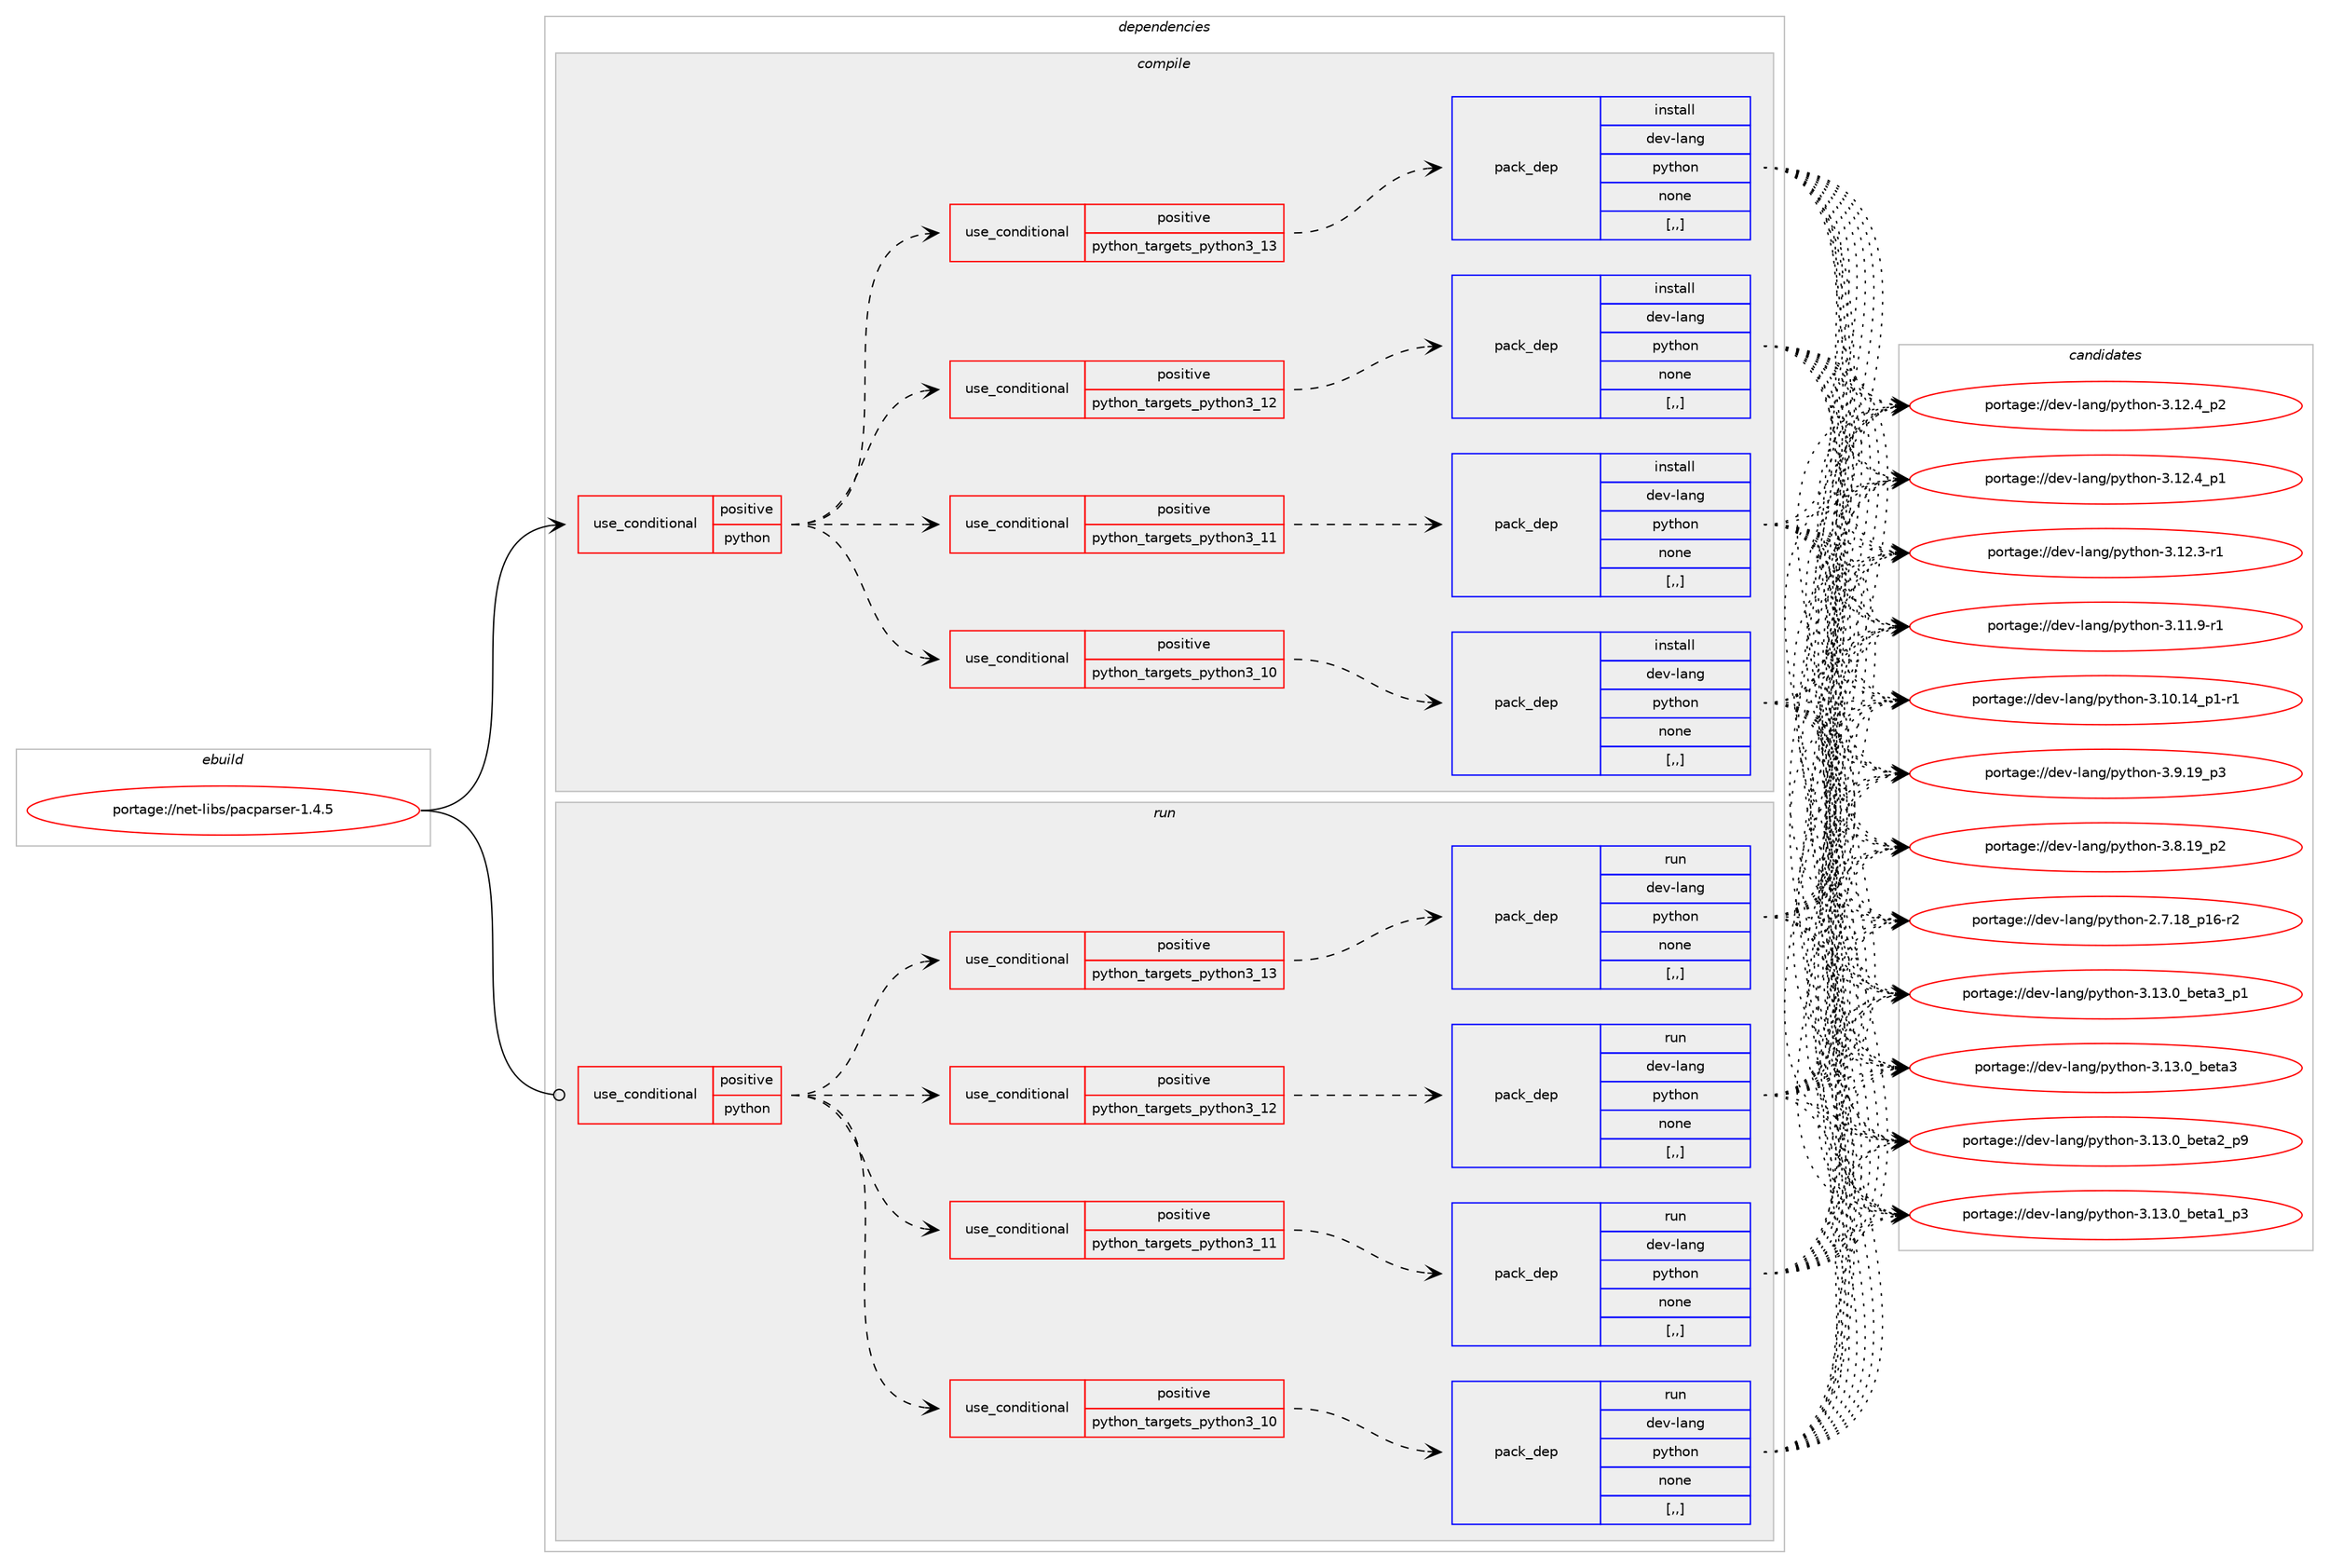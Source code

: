 digraph prolog {

# *************
# Graph options
# *************

newrank=true;
concentrate=true;
compound=true;
graph [rankdir=LR,fontname=Helvetica,fontsize=10,ranksep=1.5];#, ranksep=2.5, nodesep=0.2];
edge  [arrowhead=vee];
node  [fontname=Helvetica,fontsize=10];

# **********
# The ebuild
# **********

subgraph cluster_leftcol {
color=gray;
label=<<i>ebuild</i>>;
id [label="portage://net-libs/pacparser-1.4.5", color=red, width=4, href="../net-libs/pacparser-1.4.5.svg"];
}

# ****************
# The dependencies
# ****************

subgraph cluster_midcol {
color=gray;
label=<<i>dependencies</i>>;
subgraph cluster_compile {
fillcolor="#eeeeee";
style=filled;
label=<<i>compile</i>>;
subgraph cond93966 {
dependency359898 [label=<<TABLE BORDER="0" CELLBORDER="1" CELLSPACING="0" CELLPADDING="4"><TR><TD ROWSPAN="3" CELLPADDING="10">use_conditional</TD></TR><TR><TD>positive</TD></TR><TR><TD>python</TD></TR></TABLE>>, shape=none, color=red];
subgraph cond93967 {
dependency359899 [label=<<TABLE BORDER="0" CELLBORDER="1" CELLSPACING="0" CELLPADDING="4"><TR><TD ROWSPAN="3" CELLPADDING="10">use_conditional</TD></TR><TR><TD>positive</TD></TR><TR><TD>python_targets_python3_10</TD></TR></TABLE>>, shape=none, color=red];
subgraph pack263257 {
dependency359900 [label=<<TABLE BORDER="0" CELLBORDER="1" CELLSPACING="0" CELLPADDING="4" WIDTH="220"><TR><TD ROWSPAN="6" CELLPADDING="30">pack_dep</TD></TR><TR><TD WIDTH="110">install</TD></TR><TR><TD>dev-lang</TD></TR><TR><TD>python</TD></TR><TR><TD>none</TD></TR><TR><TD>[,,]</TD></TR></TABLE>>, shape=none, color=blue];
}
dependency359899:e -> dependency359900:w [weight=20,style="dashed",arrowhead="vee"];
}
dependency359898:e -> dependency359899:w [weight=20,style="dashed",arrowhead="vee"];
subgraph cond93968 {
dependency359901 [label=<<TABLE BORDER="0" CELLBORDER="1" CELLSPACING="0" CELLPADDING="4"><TR><TD ROWSPAN="3" CELLPADDING="10">use_conditional</TD></TR><TR><TD>positive</TD></TR><TR><TD>python_targets_python3_11</TD></TR></TABLE>>, shape=none, color=red];
subgraph pack263258 {
dependency359902 [label=<<TABLE BORDER="0" CELLBORDER="1" CELLSPACING="0" CELLPADDING="4" WIDTH="220"><TR><TD ROWSPAN="6" CELLPADDING="30">pack_dep</TD></TR><TR><TD WIDTH="110">install</TD></TR><TR><TD>dev-lang</TD></TR><TR><TD>python</TD></TR><TR><TD>none</TD></TR><TR><TD>[,,]</TD></TR></TABLE>>, shape=none, color=blue];
}
dependency359901:e -> dependency359902:w [weight=20,style="dashed",arrowhead="vee"];
}
dependency359898:e -> dependency359901:w [weight=20,style="dashed",arrowhead="vee"];
subgraph cond93969 {
dependency359903 [label=<<TABLE BORDER="0" CELLBORDER="1" CELLSPACING="0" CELLPADDING="4"><TR><TD ROWSPAN="3" CELLPADDING="10">use_conditional</TD></TR><TR><TD>positive</TD></TR><TR><TD>python_targets_python3_12</TD></TR></TABLE>>, shape=none, color=red];
subgraph pack263259 {
dependency359904 [label=<<TABLE BORDER="0" CELLBORDER="1" CELLSPACING="0" CELLPADDING="4" WIDTH="220"><TR><TD ROWSPAN="6" CELLPADDING="30">pack_dep</TD></TR><TR><TD WIDTH="110">install</TD></TR><TR><TD>dev-lang</TD></TR><TR><TD>python</TD></TR><TR><TD>none</TD></TR><TR><TD>[,,]</TD></TR></TABLE>>, shape=none, color=blue];
}
dependency359903:e -> dependency359904:w [weight=20,style="dashed",arrowhead="vee"];
}
dependency359898:e -> dependency359903:w [weight=20,style="dashed",arrowhead="vee"];
subgraph cond93970 {
dependency359905 [label=<<TABLE BORDER="0" CELLBORDER="1" CELLSPACING="0" CELLPADDING="4"><TR><TD ROWSPAN="3" CELLPADDING="10">use_conditional</TD></TR><TR><TD>positive</TD></TR><TR><TD>python_targets_python3_13</TD></TR></TABLE>>, shape=none, color=red];
subgraph pack263260 {
dependency359906 [label=<<TABLE BORDER="0" CELLBORDER="1" CELLSPACING="0" CELLPADDING="4" WIDTH="220"><TR><TD ROWSPAN="6" CELLPADDING="30">pack_dep</TD></TR><TR><TD WIDTH="110">install</TD></TR><TR><TD>dev-lang</TD></TR><TR><TD>python</TD></TR><TR><TD>none</TD></TR><TR><TD>[,,]</TD></TR></TABLE>>, shape=none, color=blue];
}
dependency359905:e -> dependency359906:w [weight=20,style="dashed",arrowhead="vee"];
}
dependency359898:e -> dependency359905:w [weight=20,style="dashed",arrowhead="vee"];
}
id:e -> dependency359898:w [weight=20,style="solid",arrowhead="vee"];
}
subgraph cluster_compileandrun {
fillcolor="#eeeeee";
style=filled;
label=<<i>compile and run</i>>;
}
subgraph cluster_run {
fillcolor="#eeeeee";
style=filled;
label=<<i>run</i>>;
subgraph cond93971 {
dependency359907 [label=<<TABLE BORDER="0" CELLBORDER="1" CELLSPACING="0" CELLPADDING="4"><TR><TD ROWSPAN="3" CELLPADDING="10">use_conditional</TD></TR><TR><TD>positive</TD></TR><TR><TD>python</TD></TR></TABLE>>, shape=none, color=red];
subgraph cond93972 {
dependency359908 [label=<<TABLE BORDER="0" CELLBORDER="1" CELLSPACING="0" CELLPADDING="4"><TR><TD ROWSPAN="3" CELLPADDING="10">use_conditional</TD></TR><TR><TD>positive</TD></TR><TR><TD>python_targets_python3_10</TD></TR></TABLE>>, shape=none, color=red];
subgraph pack263261 {
dependency359909 [label=<<TABLE BORDER="0" CELLBORDER="1" CELLSPACING="0" CELLPADDING="4" WIDTH="220"><TR><TD ROWSPAN="6" CELLPADDING="30">pack_dep</TD></TR><TR><TD WIDTH="110">run</TD></TR><TR><TD>dev-lang</TD></TR><TR><TD>python</TD></TR><TR><TD>none</TD></TR><TR><TD>[,,]</TD></TR></TABLE>>, shape=none, color=blue];
}
dependency359908:e -> dependency359909:w [weight=20,style="dashed",arrowhead="vee"];
}
dependency359907:e -> dependency359908:w [weight=20,style="dashed",arrowhead="vee"];
subgraph cond93973 {
dependency359910 [label=<<TABLE BORDER="0" CELLBORDER="1" CELLSPACING="0" CELLPADDING="4"><TR><TD ROWSPAN="3" CELLPADDING="10">use_conditional</TD></TR><TR><TD>positive</TD></TR><TR><TD>python_targets_python3_11</TD></TR></TABLE>>, shape=none, color=red];
subgraph pack263262 {
dependency359911 [label=<<TABLE BORDER="0" CELLBORDER="1" CELLSPACING="0" CELLPADDING="4" WIDTH="220"><TR><TD ROWSPAN="6" CELLPADDING="30">pack_dep</TD></TR><TR><TD WIDTH="110">run</TD></TR><TR><TD>dev-lang</TD></TR><TR><TD>python</TD></TR><TR><TD>none</TD></TR><TR><TD>[,,]</TD></TR></TABLE>>, shape=none, color=blue];
}
dependency359910:e -> dependency359911:w [weight=20,style="dashed",arrowhead="vee"];
}
dependency359907:e -> dependency359910:w [weight=20,style="dashed",arrowhead="vee"];
subgraph cond93974 {
dependency359912 [label=<<TABLE BORDER="0" CELLBORDER="1" CELLSPACING="0" CELLPADDING="4"><TR><TD ROWSPAN="3" CELLPADDING="10">use_conditional</TD></TR><TR><TD>positive</TD></TR><TR><TD>python_targets_python3_12</TD></TR></TABLE>>, shape=none, color=red];
subgraph pack263263 {
dependency359913 [label=<<TABLE BORDER="0" CELLBORDER="1" CELLSPACING="0" CELLPADDING="4" WIDTH="220"><TR><TD ROWSPAN="6" CELLPADDING="30">pack_dep</TD></TR><TR><TD WIDTH="110">run</TD></TR><TR><TD>dev-lang</TD></TR><TR><TD>python</TD></TR><TR><TD>none</TD></TR><TR><TD>[,,]</TD></TR></TABLE>>, shape=none, color=blue];
}
dependency359912:e -> dependency359913:w [weight=20,style="dashed",arrowhead="vee"];
}
dependency359907:e -> dependency359912:w [weight=20,style="dashed",arrowhead="vee"];
subgraph cond93975 {
dependency359914 [label=<<TABLE BORDER="0" CELLBORDER="1" CELLSPACING="0" CELLPADDING="4"><TR><TD ROWSPAN="3" CELLPADDING="10">use_conditional</TD></TR><TR><TD>positive</TD></TR><TR><TD>python_targets_python3_13</TD></TR></TABLE>>, shape=none, color=red];
subgraph pack263264 {
dependency359915 [label=<<TABLE BORDER="0" CELLBORDER="1" CELLSPACING="0" CELLPADDING="4" WIDTH="220"><TR><TD ROWSPAN="6" CELLPADDING="30">pack_dep</TD></TR><TR><TD WIDTH="110">run</TD></TR><TR><TD>dev-lang</TD></TR><TR><TD>python</TD></TR><TR><TD>none</TD></TR><TR><TD>[,,]</TD></TR></TABLE>>, shape=none, color=blue];
}
dependency359914:e -> dependency359915:w [weight=20,style="dashed",arrowhead="vee"];
}
dependency359907:e -> dependency359914:w [weight=20,style="dashed",arrowhead="vee"];
}
id:e -> dependency359907:w [weight=20,style="solid",arrowhead="odot"];
}
}

# **************
# The candidates
# **************

subgraph cluster_choices {
rank=same;
color=gray;
label=<<i>candidates</i>>;

subgraph choice263257 {
color=black;
nodesep=1;
choice10010111845108971101034711212111610411111045514649514648959810111697519511249 [label="portage://dev-lang/python-3.13.0_beta3_p1", color=red, width=4,href="../dev-lang/python-3.13.0_beta3_p1.svg"];
choice1001011184510897110103471121211161041111104551464951464895981011169751 [label="portage://dev-lang/python-3.13.0_beta3", color=red, width=4,href="../dev-lang/python-3.13.0_beta3.svg"];
choice10010111845108971101034711212111610411111045514649514648959810111697509511257 [label="portage://dev-lang/python-3.13.0_beta2_p9", color=red, width=4,href="../dev-lang/python-3.13.0_beta2_p9.svg"];
choice10010111845108971101034711212111610411111045514649514648959810111697499511251 [label="portage://dev-lang/python-3.13.0_beta1_p3", color=red, width=4,href="../dev-lang/python-3.13.0_beta1_p3.svg"];
choice100101118451089711010347112121116104111110455146495046529511250 [label="portage://dev-lang/python-3.12.4_p2", color=red, width=4,href="../dev-lang/python-3.12.4_p2.svg"];
choice100101118451089711010347112121116104111110455146495046529511249 [label="portage://dev-lang/python-3.12.4_p1", color=red, width=4,href="../dev-lang/python-3.12.4_p1.svg"];
choice100101118451089711010347112121116104111110455146495046514511449 [label="portage://dev-lang/python-3.12.3-r1", color=red, width=4,href="../dev-lang/python-3.12.3-r1.svg"];
choice100101118451089711010347112121116104111110455146494946574511449 [label="portage://dev-lang/python-3.11.9-r1", color=red, width=4,href="../dev-lang/python-3.11.9-r1.svg"];
choice100101118451089711010347112121116104111110455146494846495295112494511449 [label="portage://dev-lang/python-3.10.14_p1-r1", color=red, width=4,href="../dev-lang/python-3.10.14_p1-r1.svg"];
choice100101118451089711010347112121116104111110455146574649579511251 [label="portage://dev-lang/python-3.9.19_p3", color=red, width=4,href="../dev-lang/python-3.9.19_p3.svg"];
choice100101118451089711010347112121116104111110455146564649579511250 [label="portage://dev-lang/python-3.8.19_p2", color=red, width=4,href="../dev-lang/python-3.8.19_p2.svg"];
choice100101118451089711010347112121116104111110455046554649569511249544511450 [label="portage://dev-lang/python-2.7.18_p16-r2", color=red, width=4,href="../dev-lang/python-2.7.18_p16-r2.svg"];
dependency359900:e -> choice10010111845108971101034711212111610411111045514649514648959810111697519511249:w [style=dotted,weight="100"];
dependency359900:e -> choice1001011184510897110103471121211161041111104551464951464895981011169751:w [style=dotted,weight="100"];
dependency359900:e -> choice10010111845108971101034711212111610411111045514649514648959810111697509511257:w [style=dotted,weight="100"];
dependency359900:e -> choice10010111845108971101034711212111610411111045514649514648959810111697499511251:w [style=dotted,weight="100"];
dependency359900:e -> choice100101118451089711010347112121116104111110455146495046529511250:w [style=dotted,weight="100"];
dependency359900:e -> choice100101118451089711010347112121116104111110455146495046529511249:w [style=dotted,weight="100"];
dependency359900:e -> choice100101118451089711010347112121116104111110455146495046514511449:w [style=dotted,weight="100"];
dependency359900:e -> choice100101118451089711010347112121116104111110455146494946574511449:w [style=dotted,weight="100"];
dependency359900:e -> choice100101118451089711010347112121116104111110455146494846495295112494511449:w [style=dotted,weight="100"];
dependency359900:e -> choice100101118451089711010347112121116104111110455146574649579511251:w [style=dotted,weight="100"];
dependency359900:e -> choice100101118451089711010347112121116104111110455146564649579511250:w [style=dotted,weight="100"];
dependency359900:e -> choice100101118451089711010347112121116104111110455046554649569511249544511450:w [style=dotted,weight="100"];
}
subgraph choice263258 {
color=black;
nodesep=1;
choice10010111845108971101034711212111610411111045514649514648959810111697519511249 [label="portage://dev-lang/python-3.13.0_beta3_p1", color=red, width=4,href="../dev-lang/python-3.13.0_beta3_p1.svg"];
choice1001011184510897110103471121211161041111104551464951464895981011169751 [label="portage://dev-lang/python-3.13.0_beta3", color=red, width=4,href="../dev-lang/python-3.13.0_beta3.svg"];
choice10010111845108971101034711212111610411111045514649514648959810111697509511257 [label="portage://dev-lang/python-3.13.0_beta2_p9", color=red, width=4,href="../dev-lang/python-3.13.0_beta2_p9.svg"];
choice10010111845108971101034711212111610411111045514649514648959810111697499511251 [label="portage://dev-lang/python-3.13.0_beta1_p3", color=red, width=4,href="../dev-lang/python-3.13.0_beta1_p3.svg"];
choice100101118451089711010347112121116104111110455146495046529511250 [label="portage://dev-lang/python-3.12.4_p2", color=red, width=4,href="../dev-lang/python-3.12.4_p2.svg"];
choice100101118451089711010347112121116104111110455146495046529511249 [label="portage://dev-lang/python-3.12.4_p1", color=red, width=4,href="../dev-lang/python-3.12.4_p1.svg"];
choice100101118451089711010347112121116104111110455146495046514511449 [label="portage://dev-lang/python-3.12.3-r1", color=red, width=4,href="../dev-lang/python-3.12.3-r1.svg"];
choice100101118451089711010347112121116104111110455146494946574511449 [label="portage://dev-lang/python-3.11.9-r1", color=red, width=4,href="../dev-lang/python-3.11.9-r1.svg"];
choice100101118451089711010347112121116104111110455146494846495295112494511449 [label="portage://dev-lang/python-3.10.14_p1-r1", color=red, width=4,href="../dev-lang/python-3.10.14_p1-r1.svg"];
choice100101118451089711010347112121116104111110455146574649579511251 [label="portage://dev-lang/python-3.9.19_p3", color=red, width=4,href="../dev-lang/python-3.9.19_p3.svg"];
choice100101118451089711010347112121116104111110455146564649579511250 [label="portage://dev-lang/python-3.8.19_p2", color=red, width=4,href="../dev-lang/python-3.8.19_p2.svg"];
choice100101118451089711010347112121116104111110455046554649569511249544511450 [label="portage://dev-lang/python-2.7.18_p16-r2", color=red, width=4,href="../dev-lang/python-2.7.18_p16-r2.svg"];
dependency359902:e -> choice10010111845108971101034711212111610411111045514649514648959810111697519511249:w [style=dotted,weight="100"];
dependency359902:e -> choice1001011184510897110103471121211161041111104551464951464895981011169751:w [style=dotted,weight="100"];
dependency359902:e -> choice10010111845108971101034711212111610411111045514649514648959810111697509511257:w [style=dotted,weight="100"];
dependency359902:e -> choice10010111845108971101034711212111610411111045514649514648959810111697499511251:w [style=dotted,weight="100"];
dependency359902:e -> choice100101118451089711010347112121116104111110455146495046529511250:w [style=dotted,weight="100"];
dependency359902:e -> choice100101118451089711010347112121116104111110455146495046529511249:w [style=dotted,weight="100"];
dependency359902:e -> choice100101118451089711010347112121116104111110455146495046514511449:w [style=dotted,weight="100"];
dependency359902:e -> choice100101118451089711010347112121116104111110455146494946574511449:w [style=dotted,weight="100"];
dependency359902:e -> choice100101118451089711010347112121116104111110455146494846495295112494511449:w [style=dotted,weight="100"];
dependency359902:e -> choice100101118451089711010347112121116104111110455146574649579511251:w [style=dotted,weight="100"];
dependency359902:e -> choice100101118451089711010347112121116104111110455146564649579511250:w [style=dotted,weight="100"];
dependency359902:e -> choice100101118451089711010347112121116104111110455046554649569511249544511450:w [style=dotted,weight="100"];
}
subgraph choice263259 {
color=black;
nodesep=1;
choice10010111845108971101034711212111610411111045514649514648959810111697519511249 [label="portage://dev-lang/python-3.13.0_beta3_p1", color=red, width=4,href="../dev-lang/python-3.13.0_beta3_p1.svg"];
choice1001011184510897110103471121211161041111104551464951464895981011169751 [label="portage://dev-lang/python-3.13.0_beta3", color=red, width=4,href="../dev-lang/python-3.13.0_beta3.svg"];
choice10010111845108971101034711212111610411111045514649514648959810111697509511257 [label="portage://dev-lang/python-3.13.0_beta2_p9", color=red, width=4,href="../dev-lang/python-3.13.0_beta2_p9.svg"];
choice10010111845108971101034711212111610411111045514649514648959810111697499511251 [label="portage://dev-lang/python-3.13.0_beta1_p3", color=red, width=4,href="../dev-lang/python-3.13.0_beta1_p3.svg"];
choice100101118451089711010347112121116104111110455146495046529511250 [label="portage://dev-lang/python-3.12.4_p2", color=red, width=4,href="../dev-lang/python-3.12.4_p2.svg"];
choice100101118451089711010347112121116104111110455146495046529511249 [label="portage://dev-lang/python-3.12.4_p1", color=red, width=4,href="../dev-lang/python-3.12.4_p1.svg"];
choice100101118451089711010347112121116104111110455146495046514511449 [label="portage://dev-lang/python-3.12.3-r1", color=red, width=4,href="../dev-lang/python-3.12.3-r1.svg"];
choice100101118451089711010347112121116104111110455146494946574511449 [label="portage://dev-lang/python-3.11.9-r1", color=red, width=4,href="../dev-lang/python-3.11.9-r1.svg"];
choice100101118451089711010347112121116104111110455146494846495295112494511449 [label="portage://dev-lang/python-3.10.14_p1-r1", color=red, width=4,href="../dev-lang/python-3.10.14_p1-r1.svg"];
choice100101118451089711010347112121116104111110455146574649579511251 [label="portage://dev-lang/python-3.9.19_p3", color=red, width=4,href="../dev-lang/python-3.9.19_p3.svg"];
choice100101118451089711010347112121116104111110455146564649579511250 [label="portage://dev-lang/python-3.8.19_p2", color=red, width=4,href="../dev-lang/python-3.8.19_p2.svg"];
choice100101118451089711010347112121116104111110455046554649569511249544511450 [label="portage://dev-lang/python-2.7.18_p16-r2", color=red, width=4,href="../dev-lang/python-2.7.18_p16-r2.svg"];
dependency359904:e -> choice10010111845108971101034711212111610411111045514649514648959810111697519511249:w [style=dotted,weight="100"];
dependency359904:e -> choice1001011184510897110103471121211161041111104551464951464895981011169751:w [style=dotted,weight="100"];
dependency359904:e -> choice10010111845108971101034711212111610411111045514649514648959810111697509511257:w [style=dotted,weight="100"];
dependency359904:e -> choice10010111845108971101034711212111610411111045514649514648959810111697499511251:w [style=dotted,weight="100"];
dependency359904:e -> choice100101118451089711010347112121116104111110455146495046529511250:w [style=dotted,weight="100"];
dependency359904:e -> choice100101118451089711010347112121116104111110455146495046529511249:w [style=dotted,weight="100"];
dependency359904:e -> choice100101118451089711010347112121116104111110455146495046514511449:w [style=dotted,weight="100"];
dependency359904:e -> choice100101118451089711010347112121116104111110455146494946574511449:w [style=dotted,weight="100"];
dependency359904:e -> choice100101118451089711010347112121116104111110455146494846495295112494511449:w [style=dotted,weight="100"];
dependency359904:e -> choice100101118451089711010347112121116104111110455146574649579511251:w [style=dotted,weight="100"];
dependency359904:e -> choice100101118451089711010347112121116104111110455146564649579511250:w [style=dotted,weight="100"];
dependency359904:e -> choice100101118451089711010347112121116104111110455046554649569511249544511450:w [style=dotted,weight="100"];
}
subgraph choice263260 {
color=black;
nodesep=1;
choice10010111845108971101034711212111610411111045514649514648959810111697519511249 [label="portage://dev-lang/python-3.13.0_beta3_p1", color=red, width=4,href="../dev-lang/python-3.13.0_beta3_p1.svg"];
choice1001011184510897110103471121211161041111104551464951464895981011169751 [label="portage://dev-lang/python-3.13.0_beta3", color=red, width=4,href="../dev-lang/python-3.13.0_beta3.svg"];
choice10010111845108971101034711212111610411111045514649514648959810111697509511257 [label="portage://dev-lang/python-3.13.0_beta2_p9", color=red, width=4,href="../dev-lang/python-3.13.0_beta2_p9.svg"];
choice10010111845108971101034711212111610411111045514649514648959810111697499511251 [label="portage://dev-lang/python-3.13.0_beta1_p3", color=red, width=4,href="../dev-lang/python-3.13.0_beta1_p3.svg"];
choice100101118451089711010347112121116104111110455146495046529511250 [label="portage://dev-lang/python-3.12.4_p2", color=red, width=4,href="../dev-lang/python-3.12.4_p2.svg"];
choice100101118451089711010347112121116104111110455146495046529511249 [label="portage://dev-lang/python-3.12.4_p1", color=red, width=4,href="../dev-lang/python-3.12.4_p1.svg"];
choice100101118451089711010347112121116104111110455146495046514511449 [label="portage://dev-lang/python-3.12.3-r1", color=red, width=4,href="../dev-lang/python-3.12.3-r1.svg"];
choice100101118451089711010347112121116104111110455146494946574511449 [label="portage://dev-lang/python-3.11.9-r1", color=red, width=4,href="../dev-lang/python-3.11.9-r1.svg"];
choice100101118451089711010347112121116104111110455146494846495295112494511449 [label="portage://dev-lang/python-3.10.14_p1-r1", color=red, width=4,href="../dev-lang/python-3.10.14_p1-r1.svg"];
choice100101118451089711010347112121116104111110455146574649579511251 [label="portage://dev-lang/python-3.9.19_p3", color=red, width=4,href="../dev-lang/python-3.9.19_p3.svg"];
choice100101118451089711010347112121116104111110455146564649579511250 [label="portage://dev-lang/python-3.8.19_p2", color=red, width=4,href="../dev-lang/python-3.8.19_p2.svg"];
choice100101118451089711010347112121116104111110455046554649569511249544511450 [label="portage://dev-lang/python-2.7.18_p16-r2", color=red, width=4,href="../dev-lang/python-2.7.18_p16-r2.svg"];
dependency359906:e -> choice10010111845108971101034711212111610411111045514649514648959810111697519511249:w [style=dotted,weight="100"];
dependency359906:e -> choice1001011184510897110103471121211161041111104551464951464895981011169751:w [style=dotted,weight="100"];
dependency359906:e -> choice10010111845108971101034711212111610411111045514649514648959810111697509511257:w [style=dotted,weight="100"];
dependency359906:e -> choice10010111845108971101034711212111610411111045514649514648959810111697499511251:w [style=dotted,weight="100"];
dependency359906:e -> choice100101118451089711010347112121116104111110455146495046529511250:w [style=dotted,weight="100"];
dependency359906:e -> choice100101118451089711010347112121116104111110455146495046529511249:w [style=dotted,weight="100"];
dependency359906:e -> choice100101118451089711010347112121116104111110455146495046514511449:w [style=dotted,weight="100"];
dependency359906:e -> choice100101118451089711010347112121116104111110455146494946574511449:w [style=dotted,weight="100"];
dependency359906:e -> choice100101118451089711010347112121116104111110455146494846495295112494511449:w [style=dotted,weight="100"];
dependency359906:e -> choice100101118451089711010347112121116104111110455146574649579511251:w [style=dotted,weight="100"];
dependency359906:e -> choice100101118451089711010347112121116104111110455146564649579511250:w [style=dotted,weight="100"];
dependency359906:e -> choice100101118451089711010347112121116104111110455046554649569511249544511450:w [style=dotted,weight="100"];
}
subgraph choice263261 {
color=black;
nodesep=1;
choice10010111845108971101034711212111610411111045514649514648959810111697519511249 [label="portage://dev-lang/python-3.13.0_beta3_p1", color=red, width=4,href="../dev-lang/python-3.13.0_beta3_p1.svg"];
choice1001011184510897110103471121211161041111104551464951464895981011169751 [label="portage://dev-lang/python-3.13.0_beta3", color=red, width=4,href="../dev-lang/python-3.13.0_beta3.svg"];
choice10010111845108971101034711212111610411111045514649514648959810111697509511257 [label="portage://dev-lang/python-3.13.0_beta2_p9", color=red, width=4,href="../dev-lang/python-3.13.0_beta2_p9.svg"];
choice10010111845108971101034711212111610411111045514649514648959810111697499511251 [label="portage://dev-lang/python-3.13.0_beta1_p3", color=red, width=4,href="../dev-lang/python-3.13.0_beta1_p3.svg"];
choice100101118451089711010347112121116104111110455146495046529511250 [label="portage://dev-lang/python-3.12.4_p2", color=red, width=4,href="../dev-lang/python-3.12.4_p2.svg"];
choice100101118451089711010347112121116104111110455146495046529511249 [label="portage://dev-lang/python-3.12.4_p1", color=red, width=4,href="../dev-lang/python-3.12.4_p1.svg"];
choice100101118451089711010347112121116104111110455146495046514511449 [label="portage://dev-lang/python-3.12.3-r1", color=red, width=4,href="../dev-lang/python-3.12.3-r1.svg"];
choice100101118451089711010347112121116104111110455146494946574511449 [label="portage://dev-lang/python-3.11.9-r1", color=red, width=4,href="../dev-lang/python-3.11.9-r1.svg"];
choice100101118451089711010347112121116104111110455146494846495295112494511449 [label="portage://dev-lang/python-3.10.14_p1-r1", color=red, width=4,href="../dev-lang/python-3.10.14_p1-r1.svg"];
choice100101118451089711010347112121116104111110455146574649579511251 [label="portage://dev-lang/python-3.9.19_p3", color=red, width=4,href="../dev-lang/python-3.9.19_p3.svg"];
choice100101118451089711010347112121116104111110455146564649579511250 [label="portage://dev-lang/python-3.8.19_p2", color=red, width=4,href="../dev-lang/python-3.8.19_p2.svg"];
choice100101118451089711010347112121116104111110455046554649569511249544511450 [label="portage://dev-lang/python-2.7.18_p16-r2", color=red, width=4,href="../dev-lang/python-2.7.18_p16-r2.svg"];
dependency359909:e -> choice10010111845108971101034711212111610411111045514649514648959810111697519511249:w [style=dotted,weight="100"];
dependency359909:e -> choice1001011184510897110103471121211161041111104551464951464895981011169751:w [style=dotted,weight="100"];
dependency359909:e -> choice10010111845108971101034711212111610411111045514649514648959810111697509511257:w [style=dotted,weight="100"];
dependency359909:e -> choice10010111845108971101034711212111610411111045514649514648959810111697499511251:w [style=dotted,weight="100"];
dependency359909:e -> choice100101118451089711010347112121116104111110455146495046529511250:w [style=dotted,weight="100"];
dependency359909:e -> choice100101118451089711010347112121116104111110455146495046529511249:w [style=dotted,weight="100"];
dependency359909:e -> choice100101118451089711010347112121116104111110455146495046514511449:w [style=dotted,weight="100"];
dependency359909:e -> choice100101118451089711010347112121116104111110455146494946574511449:w [style=dotted,weight="100"];
dependency359909:e -> choice100101118451089711010347112121116104111110455146494846495295112494511449:w [style=dotted,weight="100"];
dependency359909:e -> choice100101118451089711010347112121116104111110455146574649579511251:w [style=dotted,weight="100"];
dependency359909:e -> choice100101118451089711010347112121116104111110455146564649579511250:w [style=dotted,weight="100"];
dependency359909:e -> choice100101118451089711010347112121116104111110455046554649569511249544511450:w [style=dotted,weight="100"];
}
subgraph choice263262 {
color=black;
nodesep=1;
choice10010111845108971101034711212111610411111045514649514648959810111697519511249 [label="portage://dev-lang/python-3.13.0_beta3_p1", color=red, width=4,href="../dev-lang/python-3.13.0_beta3_p1.svg"];
choice1001011184510897110103471121211161041111104551464951464895981011169751 [label="portage://dev-lang/python-3.13.0_beta3", color=red, width=4,href="../dev-lang/python-3.13.0_beta3.svg"];
choice10010111845108971101034711212111610411111045514649514648959810111697509511257 [label="portage://dev-lang/python-3.13.0_beta2_p9", color=red, width=4,href="../dev-lang/python-3.13.0_beta2_p9.svg"];
choice10010111845108971101034711212111610411111045514649514648959810111697499511251 [label="portage://dev-lang/python-3.13.0_beta1_p3", color=red, width=4,href="../dev-lang/python-3.13.0_beta1_p3.svg"];
choice100101118451089711010347112121116104111110455146495046529511250 [label="portage://dev-lang/python-3.12.4_p2", color=red, width=4,href="../dev-lang/python-3.12.4_p2.svg"];
choice100101118451089711010347112121116104111110455146495046529511249 [label="portage://dev-lang/python-3.12.4_p1", color=red, width=4,href="../dev-lang/python-3.12.4_p1.svg"];
choice100101118451089711010347112121116104111110455146495046514511449 [label="portage://dev-lang/python-3.12.3-r1", color=red, width=4,href="../dev-lang/python-3.12.3-r1.svg"];
choice100101118451089711010347112121116104111110455146494946574511449 [label="portage://dev-lang/python-3.11.9-r1", color=red, width=4,href="../dev-lang/python-3.11.9-r1.svg"];
choice100101118451089711010347112121116104111110455146494846495295112494511449 [label="portage://dev-lang/python-3.10.14_p1-r1", color=red, width=4,href="../dev-lang/python-3.10.14_p1-r1.svg"];
choice100101118451089711010347112121116104111110455146574649579511251 [label="portage://dev-lang/python-3.9.19_p3", color=red, width=4,href="../dev-lang/python-3.9.19_p3.svg"];
choice100101118451089711010347112121116104111110455146564649579511250 [label="portage://dev-lang/python-3.8.19_p2", color=red, width=4,href="../dev-lang/python-3.8.19_p2.svg"];
choice100101118451089711010347112121116104111110455046554649569511249544511450 [label="portage://dev-lang/python-2.7.18_p16-r2", color=red, width=4,href="../dev-lang/python-2.7.18_p16-r2.svg"];
dependency359911:e -> choice10010111845108971101034711212111610411111045514649514648959810111697519511249:w [style=dotted,weight="100"];
dependency359911:e -> choice1001011184510897110103471121211161041111104551464951464895981011169751:w [style=dotted,weight="100"];
dependency359911:e -> choice10010111845108971101034711212111610411111045514649514648959810111697509511257:w [style=dotted,weight="100"];
dependency359911:e -> choice10010111845108971101034711212111610411111045514649514648959810111697499511251:w [style=dotted,weight="100"];
dependency359911:e -> choice100101118451089711010347112121116104111110455146495046529511250:w [style=dotted,weight="100"];
dependency359911:e -> choice100101118451089711010347112121116104111110455146495046529511249:w [style=dotted,weight="100"];
dependency359911:e -> choice100101118451089711010347112121116104111110455146495046514511449:w [style=dotted,weight="100"];
dependency359911:e -> choice100101118451089711010347112121116104111110455146494946574511449:w [style=dotted,weight="100"];
dependency359911:e -> choice100101118451089711010347112121116104111110455146494846495295112494511449:w [style=dotted,weight="100"];
dependency359911:e -> choice100101118451089711010347112121116104111110455146574649579511251:w [style=dotted,weight="100"];
dependency359911:e -> choice100101118451089711010347112121116104111110455146564649579511250:w [style=dotted,weight="100"];
dependency359911:e -> choice100101118451089711010347112121116104111110455046554649569511249544511450:w [style=dotted,weight="100"];
}
subgraph choice263263 {
color=black;
nodesep=1;
choice10010111845108971101034711212111610411111045514649514648959810111697519511249 [label="portage://dev-lang/python-3.13.0_beta3_p1", color=red, width=4,href="../dev-lang/python-3.13.0_beta3_p1.svg"];
choice1001011184510897110103471121211161041111104551464951464895981011169751 [label="portage://dev-lang/python-3.13.0_beta3", color=red, width=4,href="../dev-lang/python-3.13.0_beta3.svg"];
choice10010111845108971101034711212111610411111045514649514648959810111697509511257 [label="portage://dev-lang/python-3.13.0_beta2_p9", color=red, width=4,href="../dev-lang/python-3.13.0_beta2_p9.svg"];
choice10010111845108971101034711212111610411111045514649514648959810111697499511251 [label="portage://dev-lang/python-3.13.0_beta1_p3", color=red, width=4,href="../dev-lang/python-3.13.0_beta1_p3.svg"];
choice100101118451089711010347112121116104111110455146495046529511250 [label="portage://dev-lang/python-3.12.4_p2", color=red, width=4,href="../dev-lang/python-3.12.4_p2.svg"];
choice100101118451089711010347112121116104111110455146495046529511249 [label="portage://dev-lang/python-3.12.4_p1", color=red, width=4,href="../dev-lang/python-3.12.4_p1.svg"];
choice100101118451089711010347112121116104111110455146495046514511449 [label="portage://dev-lang/python-3.12.3-r1", color=red, width=4,href="../dev-lang/python-3.12.3-r1.svg"];
choice100101118451089711010347112121116104111110455146494946574511449 [label="portage://dev-lang/python-3.11.9-r1", color=red, width=4,href="../dev-lang/python-3.11.9-r1.svg"];
choice100101118451089711010347112121116104111110455146494846495295112494511449 [label="portage://dev-lang/python-3.10.14_p1-r1", color=red, width=4,href="../dev-lang/python-3.10.14_p1-r1.svg"];
choice100101118451089711010347112121116104111110455146574649579511251 [label="portage://dev-lang/python-3.9.19_p3", color=red, width=4,href="../dev-lang/python-3.9.19_p3.svg"];
choice100101118451089711010347112121116104111110455146564649579511250 [label="portage://dev-lang/python-3.8.19_p2", color=red, width=4,href="../dev-lang/python-3.8.19_p2.svg"];
choice100101118451089711010347112121116104111110455046554649569511249544511450 [label="portage://dev-lang/python-2.7.18_p16-r2", color=red, width=4,href="../dev-lang/python-2.7.18_p16-r2.svg"];
dependency359913:e -> choice10010111845108971101034711212111610411111045514649514648959810111697519511249:w [style=dotted,weight="100"];
dependency359913:e -> choice1001011184510897110103471121211161041111104551464951464895981011169751:w [style=dotted,weight="100"];
dependency359913:e -> choice10010111845108971101034711212111610411111045514649514648959810111697509511257:w [style=dotted,weight="100"];
dependency359913:e -> choice10010111845108971101034711212111610411111045514649514648959810111697499511251:w [style=dotted,weight="100"];
dependency359913:e -> choice100101118451089711010347112121116104111110455146495046529511250:w [style=dotted,weight="100"];
dependency359913:e -> choice100101118451089711010347112121116104111110455146495046529511249:w [style=dotted,weight="100"];
dependency359913:e -> choice100101118451089711010347112121116104111110455146495046514511449:w [style=dotted,weight="100"];
dependency359913:e -> choice100101118451089711010347112121116104111110455146494946574511449:w [style=dotted,weight="100"];
dependency359913:e -> choice100101118451089711010347112121116104111110455146494846495295112494511449:w [style=dotted,weight="100"];
dependency359913:e -> choice100101118451089711010347112121116104111110455146574649579511251:w [style=dotted,weight="100"];
dependency359913:e -> choice100101118451089711010347112121116104111110455146564649579511250:w [style=dotted,weight="100"];
dependency359913:e -> choice100101118451089711010347112121116104111110455046554649569511249544511450:w [style=dotted,weight="100"];
}
subgraph choice263264 {
color=black;
nodesep=1;
choice10010111845108971101034711212111610411111045514649514648959810111697519511249 [label="portage://dev-lang/python-3.13.0_beta3_p1", color=red, width=4,href="../dev-lang/python-3.13.0_beta3_p1.svg"];
choice1001011184510897110103471121211161041111104551464951464895981011169751 [label="portage://dev-lang/python-3.13.0_beta3", color=red, width=4,href="../dev-lang/python-3.13.0_beta3.svg"];
choice10010111845108971101034711212111610411111045514649514648959810111697509511257 [label="portage://dev-lang/python-3.13.0_beta2_p9", color=red, width=4,href="../dev-lang/python-3.13.0_beta2_p9.svg"];
choice10010111845108971101034711212111610411111045514649514648959810111697499511251 [label="portage://dev-lang/python-3.13.0_beta1_p3", color=red, width=4,href="../dev-lang/python-3.13.0_beta1_p3.svg"];
choice100101118451089711010347112121116104111110455146495046529511250 [label="portage://dev-lang/python-3.12.4_p2", color=red, width=4,href="../dev-lang/python-3.12.4_p2.svg"];
choice100101118451089711010347112121116104111110455146495046529511249 [label="portage://dev-lang/python-3.12.4_p1", color=red, width=4,href="../dev-lang/python-3.12.4_p1.svg"];
choice100101118451089711010347112121116104111110455146495046514511449 [label="portage://dev-lang/python-3.12.3-r1", color=red, width=4,href="../dev-lang/python-3.12.3-r1.svg"];
choice100101118451089711010347112121116104111110455146494946574511449 [label="portage://dev-lang/python-3.11.9-r1", color=red, width=4,href="../dev-lang/python-3.11.9-r1.svg"];
choice100101118451089711010347112121116104111110455146494846495295112494511449 [label="portage://dev-lang/python-3.10.14_p1-r1", color=red, width=4,href="../dev-lang/python-3.10.14_p1-r1.svg"];
choice100101118451089711010347112121116104111110455146574649579511251 [label="portage://dev-lang/python-3.9.19_p3", color=red, width=4,href="../dev-lang/python-3.9.19_p3.svg"];
choice100101118451089711010347112121116104111110455146564649579511250 [label="portage://dev-lang/python-3.8.19_p2", color=red, width=4,href="../dev-lang/python-3.8.19_p2.svg"];
choice100101118451089711010347112121116104111110455046554649569511249544511450 [label="portage://dev-lang/python-2.7.18_p16-r2", color=red, width=4,href="../dev-lang/python-2.7.18_p16-r2.svg"];
dependency359915:e -> choice10010111845108971101034711212111610411111045514649514648959810111697519511249:w [style=dotted,weight="100"];
dependency359915:e -> choice1001011184510897110103471121211161041111104551464951464895981011169751:w [style=dotted,weight="100"];
dependency359915:e -> choice10010111845108971101034711212111610411111045514649514648959810111697509511257:w [style=dotted,weight="100"];
dependency359915:e -> choice10010111845108971101034711212111610411111045514649514648959810111697499511251:w [style=dotted,weight="100"];
dependency359915:e -> choice100101118451089711010347112121116104111110455146495046529511250:w [style=dotted,weight="100"];
dependency359915:e -> choice100101118451089711010347112121116104111110455146495046529511249:w [style=dotted,weight="100"];
dependency359915:e -> choice100101118451089711010347112121116104111110455146495046514511449:w [style=dotted,weight="100"];
dependency359915:e -> choice100101118451089711010347112121116104111110455146494946574511449:w [style=dotted,weight="100"];
dependency359915:e -> choice100101118451089711010347112121116104111110455146494846495295112494511449:w [style=dotted,weight="100"];
dependency359915:e -> choice100101118451089711010347112121116104111110455146574649579511251:w [style=dotted,weight="100"];
dependency359915:e -> choice100101118451089711010347112121116104111110455146564649579511250:w [style=dotted,weight="100"];
dependency359915:e -> choice100101118451089711010347112121116104111110455046554649569511249544511450:w [style=dotted,weight="100"];
}
}

}
